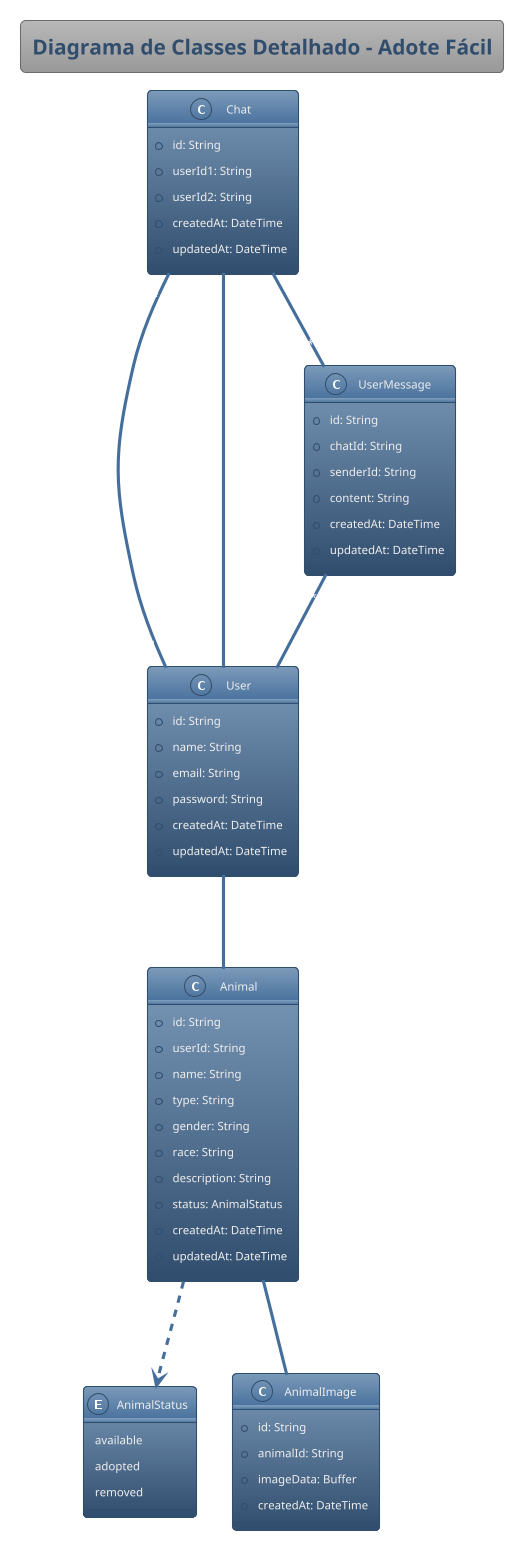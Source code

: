 @startuml

title Diagrama de Classes Detalhado - Adote Fácil

!theme spacelab

enum AnimalStatus {
  available
  adopted
  removed
}
class User {
  +id: String
  +name: String
  +email: String
  +password: String
  +createdAt: DateTime
  +updatedAt: DateTime
}

class Animal {
  +id: String
  +userId: String
  +name: String
  +type: String
  +gender: String
  ' Atributos opcionais, conforme a nota no diagrama
  +race: String
  +description: String
  +status: AnimalStatus
  +createdAt: DateTime
  +updatedAt: DateTime
}

class AnimalImage {
  +id: String
  +animalId: String
  +imageData: Buffer
  +createdAt: DateTime
}

class Chat {
  +id: String
  +userId1: String
  +userId2: String
  +createdAt: DateTime
  +updatedAt: DateTime
}

class UserMessage {
  +id: String
  +chatId: String
  +senderId: String
  +content: String
  +createdAt: DateTime
  +updatedAt: DateTime
}

User "1" -- "0..*" Animal : dono

Animal "1" -- "0..*" AnimalImage : imagens

Animal ..> AnimalStatus

Chat "1" -- "1..*" UserMessage : mensagens
UserMessage "0..*" -- "1" User : sender
Chat "0..*" -- "1" User : user1
Chat "0..*" -- "1" User : user2

@enduml